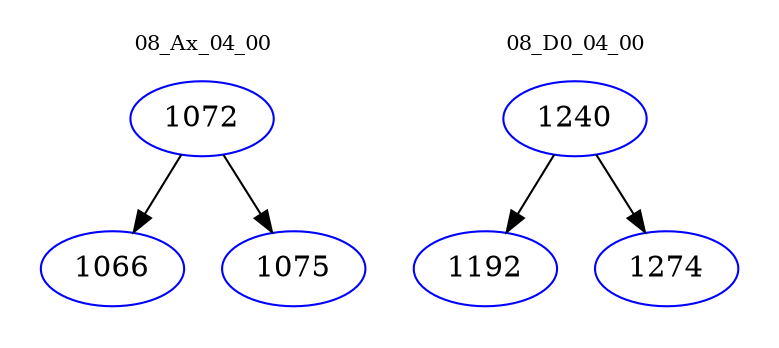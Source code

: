 digraph{
subgraph cluster_0 {
color = white
label = "08_Ax_04_00";
fontsize=10;
T0_1072 [label="1072", color="blue"]
T0_1072 -> T0_1066 [color="black"]
T0_1066 [label="1066", color="blue"]
T0_1072 -> T0_1075 [color="black"]
T0_1075 [label="1075", color="blue"]
}
subgraph cluster_1 {
color = white
label = "08_D0_04_00";
fontsize=10;
T1_1240 [label="1240", color="blue"]
T1_1240 -> T1_1192 [color="black"]
T1_1192 [label="1192", color="blue"]
T1_1240 -> T1_1274 [color="black"]
T1_1274 [label="1274", color="blue"]
}
}
